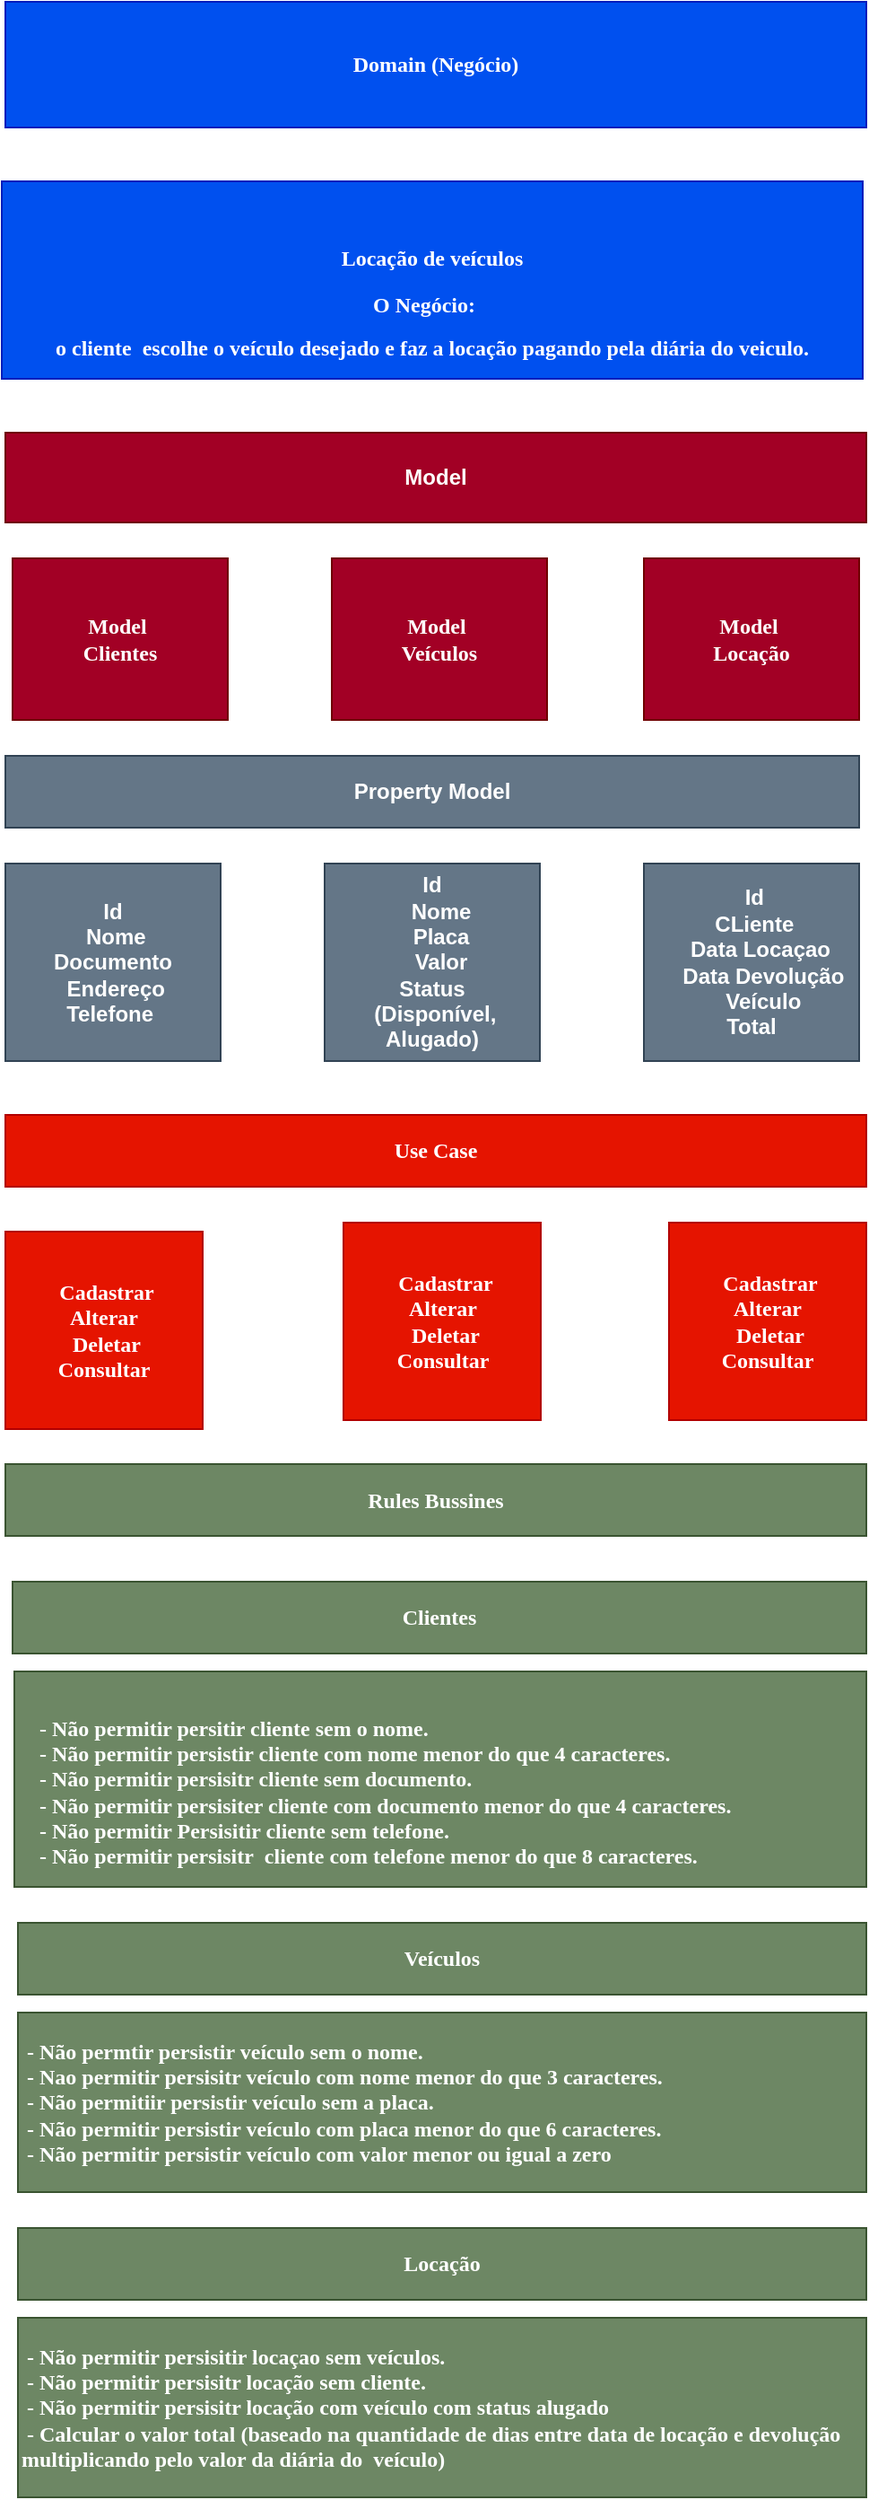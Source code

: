 <mxfile version="24.7.2" type="device">
  <diagram name="Página-1" id="SUF4X1gPeYqpVOtsVKd3">
    <mxGraphModel dx="1434" dy="1907" grid="1" gridSize="10" guides="1" tooltips="1" connect="1" arrows="1" fold="1" page="1" pageScale="1" pageWidth="827" pageHeight="1169" math="0" shadow="0">
      <root>
        <mxCell id="0" />
        <mxCell id="1" parent="0" />
        <mxCell id="QuyFFcvGprq-nVCTM5Tm-2" value="Domain (Negócio)" style="rounded=0;whiteSpace=wrap;html=1;fontFamily=Tahoma;fontStyle=1;fillColor=#0050ef;strokeColor=#001DBC;fontColor=#ffffff;" parent="1" vertex="1">
          <mxGeometry x="160" y="-230" width="480" height="70" as="geometry" />
        </mxCell>
        <mxCell id="QuyFFcvGprq-nVCTM5Tm-4" value="Model&amp;nbsp;&lt;br&gt;Clientes" style="rounded=0;whiteSpace=wrap;html=1;fontFamily=Tahoma;fontStyle=1;fillColor=#a20025;fontColor=#ffffff;strokeColor=#6F0000;" parent="1" vertex="1">
          <mxGeometry x="164" y="80" width="120" height="90" as="geometry" />
        </mxCell>
        <mxCell id="QuyFFcvGprq-nVCTM5Tm-5" value="Model&amp;nbsp;&lt;br&gt;Veículos" style="rounded=0;whiteSpace=wrap;html=1;fontFamily=Tahoma;fontStyle=1;fillColor=#a20025;fontColor=#ffffff;strokeColor=#6F0000;" parent="1" vertex="1">
          <mxGeometry x="342" y="80" width="120" height="90" as="geometry" />
        </mxCell>
        <mxCell id="QuyFFcvGprq-nVCTM5Tm-6" value="&lt;br&gt;Model&amp;nbsp;&lt;br&gt;Locação&lt;div&gt;&lt;br&gt;&lt;/div&gt;" style="rounded=0;whiteSpace=wrap;html=1;fontFamily=Tahoma;fontStyle=1;fillColor=#a20025;fontColor=#ffffff;strokeColor=#6F0000;" parent="1" vertex="1">
          <mxGeometry x="516" y="80" width="120" height="90" as="geometry" />
        </mxCell>
        <mxCell id="QuyFFcvGprq-nVCTM5Tm-12" value="&lt;div style=&quot;&quot;&gt;&lt;/div&gt;&amp;nbsp;Cadastrar&lt;br&gt;&lt;div style=&quot;&quot;&gt;&lt;span style=&quot;background-color: initial;&quot;&gt;Alterar&lt;/span&gt;&lt;/div&gt;&lt;div style=&quot;&quot;&gt;&lt;span style=&quot;background-color: initial;&quot;&gt;&amp;nbsp;Deletar&lt;/span&gt;&lt;/div&gt;&lt;div style=&quot;&quot;&gt;&lt;span style=&quot;background-color: initial;&quot;&gt;Consultar&lt;/span&gt;&lt;/div&gt;" style="whiteSpace=wrap;html=1;fontFamily=Tahoma;rounded=0;fontStyle=1;align=center;fillColor=#e51400;fontColor=#ffffff;strokeColor=#B20000;" parent="1" vertex="1">
          <mxGeometry x="160" y="455" width="110" height="110" as="geometry" />
        </mxCell>
        <mxCell id="QuyFFcvGprq-nVCTM5Tm-18" value="&lt;p style=&quot;line-height: 100%; font-size: 12px;&quot;&gt;&amp;nbsp;&lt;/p&gt;Locação de veículos&lt;p style=&quot;line-height: 100%; font-size: 12px;&quot;&gt;O Negócio:&amp;nbsp; &amp;nbsp;&lt;/p&gt;&lt;p style=&quot;line-height: 100%; font-size: 12px;&quot;&gt;o cliente&amp;nbsp; escolhe o veículo desejado e faz a locação pagando pela diária do veiculo.&lt;/p&gt;" style="rounded=0;whiteSpace=wrap;html=1;fontFamily=Tahoma;fontStyle=1;align=center;fontSize=12;fillColor=#0050ef;strokeColor=#001DBC;fontColor=#ffffff;" parent="1" vertex="1">
          <mxGeometry x="158" y="-130" width="480" height="110" as="geometry" />
        </mxCell>
        <mxCell id="QuyFFcvGprq-nVCTM5Tm-20" value="Model" style="rounded=0;whiteSpace=wrap;html=1;fontStyle=1;fillColor=#a20025;fontColor=#ffffff;strokeColor=#6F0000;" parent="1" vertex="1">
          <mxGeometry x="160" y="10" width="480" height="50" as="geometry" />
        </mxCell>
        <mxCell id="QuyFFcvGprq-nVCTM5Tm-22" value="Use Case" style="rounded=0;whiteSpace=wrap;html=1;fontFamily=Tahoma;fontStyle=1;fillColor=#e51400;fontColor=#ffffff;strokeColor=#B20000;" parent="1" vertex="1">
          <mxGeometry x="160" y="390" width="480" height="40" as="geometry" />
        </mxCell>
        <mxCell id="QuyFFcvGprq-nVCTM5Tm-25" value="Rules Bussines" style="rounded=0;whiteSpace=wrap;html=1;fontFamily=Tahoma;fontStyle=1;fillColor=#6d8764;strokeColor=#3A5431;fontColor=#ffffff;" parent="1" vertex="1">
          <mxGeometry x="160" y="584.5" width="480" height="40" as="geometry" />
        </mxCell>
        <mxCell id="QuyFFcvGprq-nVCTM5Tm-26" value="&lt;div style=&quot;font-size: 12px;&quot;&gt;&lt;span style=&quot;background-color: initial;&quot;&gt;&amp;nbsp;- Não permtir persistir veículo sem o nome.&lt;/span&gt;&lt;br&gt;&lt;/div&gt;&lt;div style=&quot;font-size: 12px;&quot;&gt;&amp;nbsp;- Nao permitir persisitr veículo com nome menor do que 3 caracteres.&lt;span style=&quot;font-size: 12px;&quot;&gt;&lt;/span&gt;&lt;/div&gt;&lt;div style=&quot;font-size: 12px;&quot;&gt;&lt;span style=&quot;font-size: 12px;&quot;&gt;&lt;span style=&quot;font-size: 12px;&quot;&gt;&lt;span style=&quot;white-space: pre; font-size: 12px;&quot;&gt;&amp;nbsp;&lt;/span&gt;&lt;/span&gt;- Não permitiir persistir veículo sem a placa.&lt;/span&gt;&lt;/div&gt;&lt;div style=&quot;font-size: 12px;&quot;&gt;&lt;span style=&quot;font-size: 12px;&quot;&gt;&lt;span style=&quot;font-size: 12px;&quot;&gt;&lt;span style=&quot;white-space: pre; font-size: 12px;&quot;&gt;&amp;nbsp;&lt;/span&gt;&lt;/span&gt;- Não permitir persistir veículo com placa menor do que 6 caracteres.&lt;/span&gt;&lt;/div&gt;&lt;div style=&quot;font-size: 12px;&quot;&gt;&lt;span style=&quot;font-size: 12px;&quot;&gt;&lt;span style=&quot;font-size: 12px;&quot;&gt;&lt;span style=&quot;white-space: pre; font-size: 12px;&quot;&gt;&amp;nbsp;&lt;/span&gt;&lt;/span&gt;- Não permitir persistir veículo com valor menor ou igual a zero&lt;/span&gt;&lt;/div&gt;" style="rounded=0;whiteSpace=wrap;html=1;align=left;fillColor=#6d8764;fontColor=#ffffff;strokeColor=#3A5431;fontFamily=Tahoma;fontStyle=1;fontSize=12;" parent="1" vertex="1">
          <mxGeometry x="167" y="890" width="473" height="100" as="geometry" />
        </mxCell>
        <mxCell id="QuyFFcvGprq-nVCTM5Tm-27" value="&lt;div style=&quot;font-size: 12px;&quot;&gt;&lt;div style=&quot;text-align: center; font-size: 12px;&quot;&gt;&lt;br&gt;&lt;/div&gt;&lt;div style=&quot;font-size: 12px;&quot;&gt;&lt;span style=&quot;white-space: pre; font-size: 12px;&quot;&gt;&amp;nbsp;&amp;nbsp;&amp;nbsp;&amp;nbsp;&lt;/span&gt;- Não permitir persitir cliente sem o nome.&lt;/div&gt;&lt;div style=&quot;font-size: 12px;&quot;&gt;&lt;span style=&quot;font-size: 12px;&quot;&gt;&lt;span style=&quot;white-space: pre; font-size: 12px;&quot;&gt;&amp;nbsp;&amp;nbsp;&amp;nbsp;&amp;nbsp;&lt;/span&gt;&lt;/span&gt;- Não permitir persistir cliente com nome menor do que 4 caracteres.&lt;/div&gt;&lt;div style=&quot;font-size: 12px;&quot;&gt;&lt;span style=&quot;font-size: 12px;&quot;&gt;&lt;span style=&quot;white-space: pre; font-size: 12px;&quot;&gt;&amp;nbsp;&amp;nbsp;&amp;nbsp;&amp;nbsp;&lt;/span&gt;&lt;/span&gt;- Não permitir persisitr cliente sem documento.&lt;/div&gt;&lt;div style=&quot;font-size: 12px;&quot;&gt;&lt;span style=&quot;font-size: 12px;&quot;&gt;&lt;span style=&quot;white-space: pre; font-size: 12px;&quot;&gt;&amp;nbsp;&amp;nbsp;&amp;nbsp;&amp;nbsp;&lt;/span&gt;&lt;/span&gt;- Não permitir persisiter cliente com documento menor do que 4 caracteres.&lt;/div&gt;&lt;div style=&quot;font-size: 12px;&quot;&gt;&lt;span style=&quot;font-size: 12px;&quot;&gt;&lt;span style=&quot;white-space: pre; font-size: 12px;&quot;&gt;&amp;nbsp;&amp;nbsp;&amp;nbsp;&amp;nbsp;&lt;/span&gt;&lt;/span&gt;- Não permitir Persisitir cliente sem telefone.&lt;/div&gt;&lt;div style=&quot;font-size: 12px;&quot;&gt;&amp;nbsp; &amp;nbsp; - Não permitir persisitr&amp;nbsp; cliente com telefone menor do que 8 caracteres.&lt;/div&gt;&lt;/div&gt;" style="rounded=0;whiteSpace=wrap;html=1;align=left;fillColor=#6d8764;fontColor=#ffffff;strokeColor=#3A5431;fontFamily=Tahoma;fontStyle=1;fontSize=12;" parent="1" vertex="1">
          <mxGeometry x="165" y="700" width="475" height="120" as="geometry" />
        </mxCell>
        <mxCell id="QuyFFcvGprq-nVCTM5Tm-28" value="Clientes" style="rounded=0;whiteSpace=wrap;html=1;fontFamily=Tahoma;fontStyle=1;fillColor=#6d8764;strokeColor=#3A5431;fontColor=#ffffff;" parent="1" vertex="1">
          <mxGeometry x="164" y="650" width="476" height="40" as="geometry" />
        </mxCell>
        <mxCell id="QuyFFcvGprq-nVCTM5Tm-30" value="Veículos" style="rounded=0;whiteSpace=wrap;html=1;fontFamily=Tahoma;fontStyle=1;fillColor=#6d8764;strokeColor=#3A5431;fontColor=#ffffff;" parent="1" vertex="1">
          <mxGeometry x="167" y="840" width="473" height="40" as="geometry" />
        </mxCell>
        <mxCell id="QuyFFcvGprq-nVCTM5Tm-31" value="&lt;div style=&quot;font-size: 12px;&quot;&gt;&lt;div&gt;&lt;span style=&quot;white-space: pre;&quot;&gt;&amp;nbsp;&lt;/span&gt;- Não permitir persisitir locaçao sem veículos.&lt;/div&gt;&lt;div&gt;&lt;span style=&quot;&quot;&gt;&lt;span style=&quot;white-space: pre;&quot;&gt;&amp;nbsp;&lt;/span&gt;&lt;/span&gt;- Não permitir persisitr locação sem cliente.&lt;/div&gt;&lt;div&gt;&lt;span style=&quot;&quot;&gt;&lt;span style=&quot;white-space: pre;&quot;&gt;&amp;nbsp;&lt;/span&gt;&lt;/span&gt;- Não permitir persisitr locação com veículo com status alugado&lt;/div&gt;&lt;div&gt;&lt;span style=&quot;&quot;&gt;&lt;span style=&quot;white-space: pre;&quot;&gt;&amp;nbsp;&lt;/span&gt;&lt;/span&gt;- Calcular o valor total (baseado na quantidade de dias entre data de locação e devolução multiplicando pelo valor da diária do&amp;nbsp; veículo)&lt;/div&gt;&lt;/div&gt;" style="rounded=0;whiteSpace=wrap;html=1;align=left;fillColor=#6d8764;fontColor=#ffffff;strokeColor=#3A5431;fontFamily=Tahoma;fontStyle=1;fontSize=12;" parent="1" vertex="1">
          <mxGeometry x="167" y="1060" width="473" height="100" as="geometry" />
        </mxCell>
        <mxCell id="QuyFFcvGprq-nVCTM5Tm-32" value="Locação" style="rounded=0;whiteSpace=wrap;html=1;fontFamily=Tahoma;fontStyle=1;fillColor=#6d8764;strokeColor=#3A5431;fontColor=#ffffff;" parent="1" vertex="1">
          <mxGeometry x="167" y="1010" width="473" height="40" as="geometry" />
        </mxCell>
        <mxCell id="QuyFFcvGprq-nVCTM5Tm-33" value="Property Model" style="rounded=0;whiteSpace=wrap;html=1;fillColor=#647687;fontColor=#ffffff;strokeColor=#314354;fontStyle=1" parent="1" vertex="1">
          <mxGeometry x="160" y="190" width="476" height="40" as="geometry" />
        </mxCell>
        <mxCell id="QuyFFcvGprq-nVCTM5Tm-34" value="&lt;div style=&quot;&quot;&gt;Id&lt;span style=&quot;&quot;&gt;&lt;/span&gt;&lt;/div&gt;&lt;div style=&quot;&quot;&gt;&lt;span style=&quot;&quot;&gt;&amp;nbsp;Nome&lt;/span&gt;&lt;/div&gt;&lt;div&gt;&lt;span style=&quot;&quot;&gt;&amp;nbsp;Documento&amp;nbsp;&lt;/span&gt;&lt;/div&gt;&lt;div&gt;&lt;span style=&quot;&quot;&gt;&amp;nbsp;Endereço&lt;/span&gt;&lt;/div&gt;&lt;div&gt;&lt;span style=&quot;background-color: initial;&quot;&gt;Telefone&amp;nbsp;&lt;/span&gt;&lt;br&gt;&lt;/div&gt;" style="rounded=0;whiteSpace=wrap;html=1;align=center;fillColor=#647687;fontColor=#ffffff;strokeColor=#314354;fontStyle=1" parent="1" vertex="1">
          <mxGeometry x="160" y="250" width="120" height="110" as="geometry" />
        </mxCell>
        <mxCell id="QuyFFcvGprq-nVCTM5Tm-37" value="&lt;div style=&quot;&quot;&gt;&lt;/div&gt;&amp;nbsp;Cadastrar&lt;br&gt;&lt;div style=&quot;&quot;&gt;&lt;span style=&quot;background-color: initial;&quot;&gt;Alterar&lt;/span&gt;&lt;/div&gt;&lt;div style=&quot;&quot;&gt;&lt;span style=&quot;background-color: initial;&quot;&gt;&amp;nbsp;Deletar&lt;/span&gt;&lt;/div&gt;&lt;div style=&quot;&quot;&gt;&lt;span style=&quot;background-color: initial;&quot;&gt;Consultar&lt;/span&gt;&lt;/div&gt;" style="whiteSpace=wrap;html=1;fontFamily=Tahoma;rounded=0;fontStyle=1;align=center;fillColor=#e51400;fontColor=#ffffff;strokeColor=#B20000;" parent="1" vertex="1">
          <mxGeometry x="348.5" y="450" width="110" height="110" as="geometry" />
        </mxCell>
        <mxCell id="QuyFFcvGprq-nVCTM5Tm-38" value="&lt;div style=&quot;&quot;&gt;&lt;/div&gt;&amp;nbsp;Cadastrar&lt;br&gt;&lt;div style=&quot;&quot;&gt;&lt;span style=&quot;background-color: initial;&quot;&gt;Alterar&lt;/span&gt;&lt;/div&gt;&lt;div style=&quot;&quot;&gt;&lt;span style=&quot;background-color: initial;&quot;&gt;&amp;nbsp;Deletar&lt;/span&gt;&lt;/div&gt;&lt;div style=&quot;&quot;&gt;&lt;span style=&quot;background-color: initial;&quot;&gt;Consultar&lt;/span&gt;&lt;/div&gt;" style="whiteSpace=wrap;html=1;fontFamily=Tahoma;rounded=0;fontStyle=1;align=center;fillColor=#e51400;fontColor=#ffffff;strokeColor=#B20000;" parent="1" vertex="1">
          <mxGeometry x="530" y="450" width="110" height="110" as="geometry" />
        </mxCell>
        <mxCell id="QuyFFcvGprq-nVCTM5Tm-40" value="&lt;div style=&quot;&quot;&gt;&lt;div&gt;Id&lt;/div&gt;&lt;div&gt;&lt;span style=&quot;white-space: pre;&quot;&gt;&amp;nbsp;&amp;nbsp;&amp;nbsp;&lt;/span&gt;Nome&lt;/div&gt;&lt;div&gt;&lt;span style=&quot;&quot;&gt;&lt;span style=&quot;white-space: pre;&quot;&gt;&amp;nbsp;&amp;nbsp;&amp;nbsp;&lt;/span&gt;&lt;/span&gt;Placa&lt;/div&gt;&lt;div&gt;&lt;span style=&quot;&quot;&gt;&lt;span style=&quot;white-space: pre;&quot;&gt;&amp;nbsp;&amp;nbsp;&amp;nbsp;&lt;/span&gt;&lt;/span&gt;Valor&lt;/div&gt;&lt;div&gt;&lt;span style=&quot;&quot;&gt;&lt;span style=&quot;white-space: pre;&quot;&gt;&amp;nbsp;&lt;/span&gt;&lt;/span&gt;Status&amp;nbsp;&lt;/div&gt;&lt;div&gt;&amp;nbsp;(Disponível,&lt;/div&gt;&lt;div&gt;Alugado)&lt;/div&gt;&lt;/div&gt;" style="rounded=0;whiteSpace=wrap;html=1;align=center;fillColor=#647687;fontColor=#ffffff;strokeColor=#314354;fontStyle=1" parent="1" vertex="1">
          <mxGeometry x="338" y="250" width="120" height="110" as="geometry" />
        </mxCell>
        <mxCell id="QuyFFcvGprq-nVCTM5Tm-41" value="&lt;div style=&quot;&quot;&gt;&lt;div&gt;&lt;span style=&quot;white-space: pre;&quot;&gt;&amp;nbsp;&lt;/span&gt;Id&lt;/div&gt;&lt;div&gt;&lt;span style=&quot;&quot;&gt;&lt;span style=&quot;white-space: pre;&quot;&gt;&amp;nbsp;&lt;/span&gt;&lt;/span&gt;CLiente&lt;/div&gt;&lt;div&gt;&lt;span style=&quot;&quot;&gt;&lt;span style=&quot;white-space: pre;&quot;&gt;&amp;nbsp;&amp;nbsp;&amp;nbsp;&lt;/span&gt;&lt;/span&gt;Data Locaçao&lt;/div&gt;&lt;div&gt;&lt;span style=&quot;&quot;&gt;&lt;span style=&quot;white-space: pre;&quot;&gt;&amp;nbsp;&amp;nbsp;&amp;nbsp;&amp;nbsp;&lt;/span&gt;&lt;/span&gt;Data Devolução&lt;/div&gt;&lt;div&gt;&lt;span style=&quot;&quot;&gt;&lt;span style=&quot;white-space: pre;&quot;&gt;&amp;nbsp;&amp;nbsp;&amp;nbsp;&amp;nbsp;&lt;/span&gt;&lt;/span&gt;Veículo&lt;/div&gt;&lt;div&gt;&lt;span style=&quot;background-color: initial;&quot;&gt;Total&lt;/span&gt;&lt;/div&gt;&lt;/div&gt;" style="rounded=0;whiteSpace=wrap;html=1;align=center;fillColor=#647687;fontColor=#ffffff;strokeColor=#314354;fontStyle=1" parent="1" vertex="1">
          <mxGeometry x="516" y="250" width="120" height="110" as="geometry" />
        </mxCell>
      </root>
    </mxGraphModel>
  </diagram>
</mxfile>
